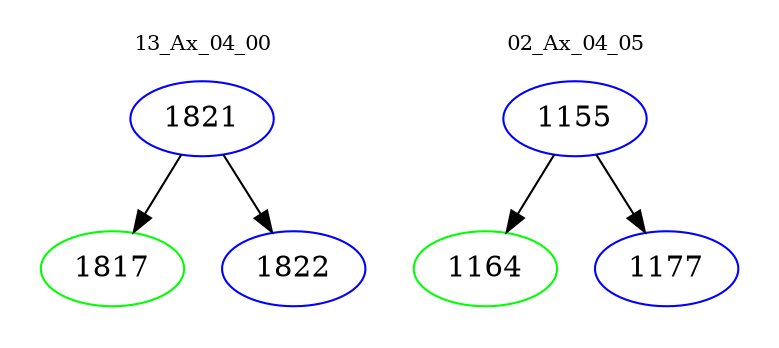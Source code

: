 digraph{
subgraph cluster_0 {
color = white
label = "13_Ax_04_00";
fontsize=10;
T0_1821 [label="1821", color="blue"]
T0_1821 -> T0_1817 [color="black"]
T0_1817 [label="1817", color="green"]
T0_1821 -> T0_1822 [color="black"]
T0_1822 [label="1822", color="blue"]
}
subgraph cluster_1 {
color = white
label = "02_Ax_04_05";
fontsize=10;
T1_1155 [label="1155", color="blue"]
T1_1155 -> T1_1164 [color="black"]
T1_1164 [label="1164", color="green"]
T1_1155 -> T1_1177 [color="black"]
T1_1177 [label="1177", color="blue"]
}
}
